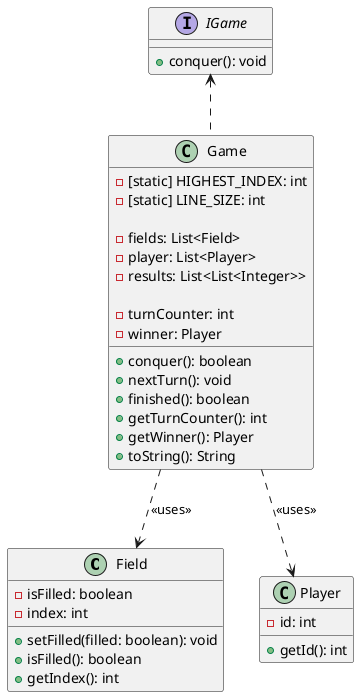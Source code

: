 @startuml

class Field {
    -isFilled: boolean
    -index: int

    +setFilled(filled: boolean): void
    +isFilled(): boolean
    +getIndex(): int
}

class Game {
    -[static] HIGHEST_INDEX: int
    -[static] LINE_SIZE: int

    -fields: List<Field>
    -player: List<Player>
    -results: List<List<Integer>>

    -turnCounter: int
    -winner: Player

    +conquer(): boolean
    +nextTurn(): void
    +finished(): boolean
    +getTurnCounter(): int
    +getWinner(): Player
    +toString(): String
}

interface IGame {
    +conquer(): void
}

class Player {
    -id: int

    +getId(): int
}

Game .up.> IGame

Game ..> Field : <<uses>>
Game ..> Player : <<uses>>

@enduml